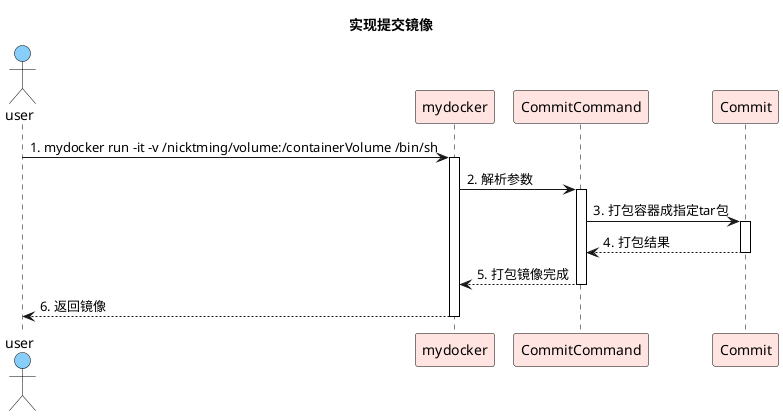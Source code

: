 

@startuml
title 实现提交镜像

skinparam sequence {

    ActorBorderColor black
    LifeLineBorderColor black
    ActorBackgroundColor #87CEFA


    ParticipantBorderColor black
    ParticipantBackgroundColor #FFE4E1
}


actor user
participant mydocker
participant CommitCommand
participant Commit


user -> mydocker : 1. mydocker run -it -v /nicktming/volume:/containerVolume /bin/sh
activate mydocker
mydocker -> CommitCommand: 2. 解析参数
activate CommitCommand
CommitCommand -> Commit: 3. 打包容器成指定tar包
activate Commit
Commit --> CommitCommand: 4. 打包结果
deactivate Commit
CommitCommand --> mydocker: 5. 打包镜像完成
deactivate CommitCommand
mydocker --> user: 6. 返回镜像
deactivate mydocker

@enduml
